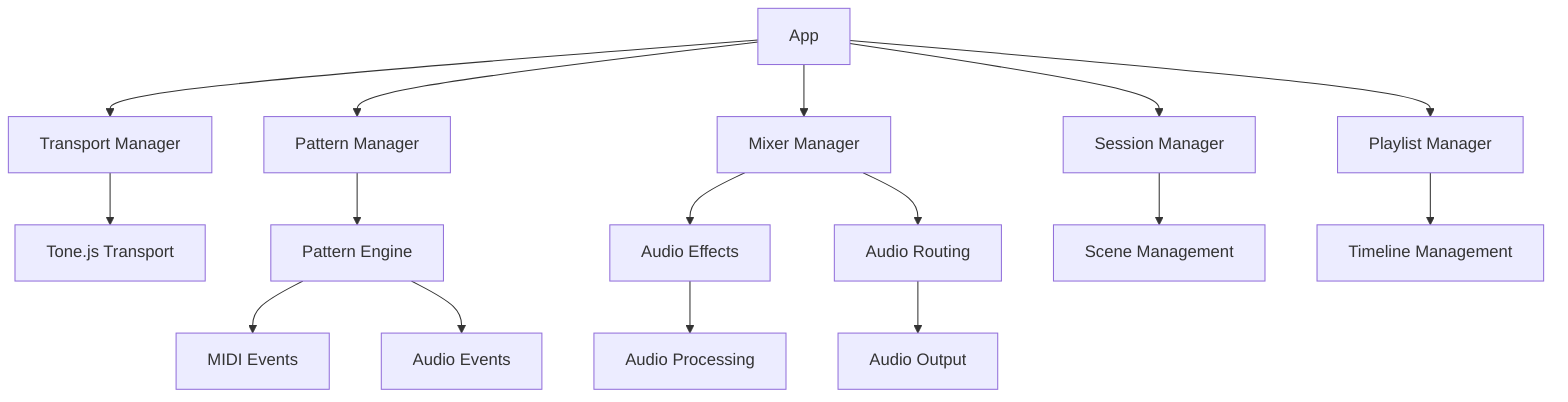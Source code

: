 graph TD
    A[App] --> B[Transport Manager]
    A --> C[Pattern Manager]
    A --> D[Mixer Manager]
    A --> E[Session Manager]
    A --> F[Playlist Manager]
    
    B --> G[Tone.js Transport]
    C --> H[Pattern Engine]
    D --> I[Audio Effects]
    D --> J[Audio Routing]
    E --> K[Scene Management]
    F --> L[Timeline Management]
    
    H --> M[MIDI Events]
    H --> N[Audio Events]
    I --> O[Audio Processing]
    J --> P[Audio Output]